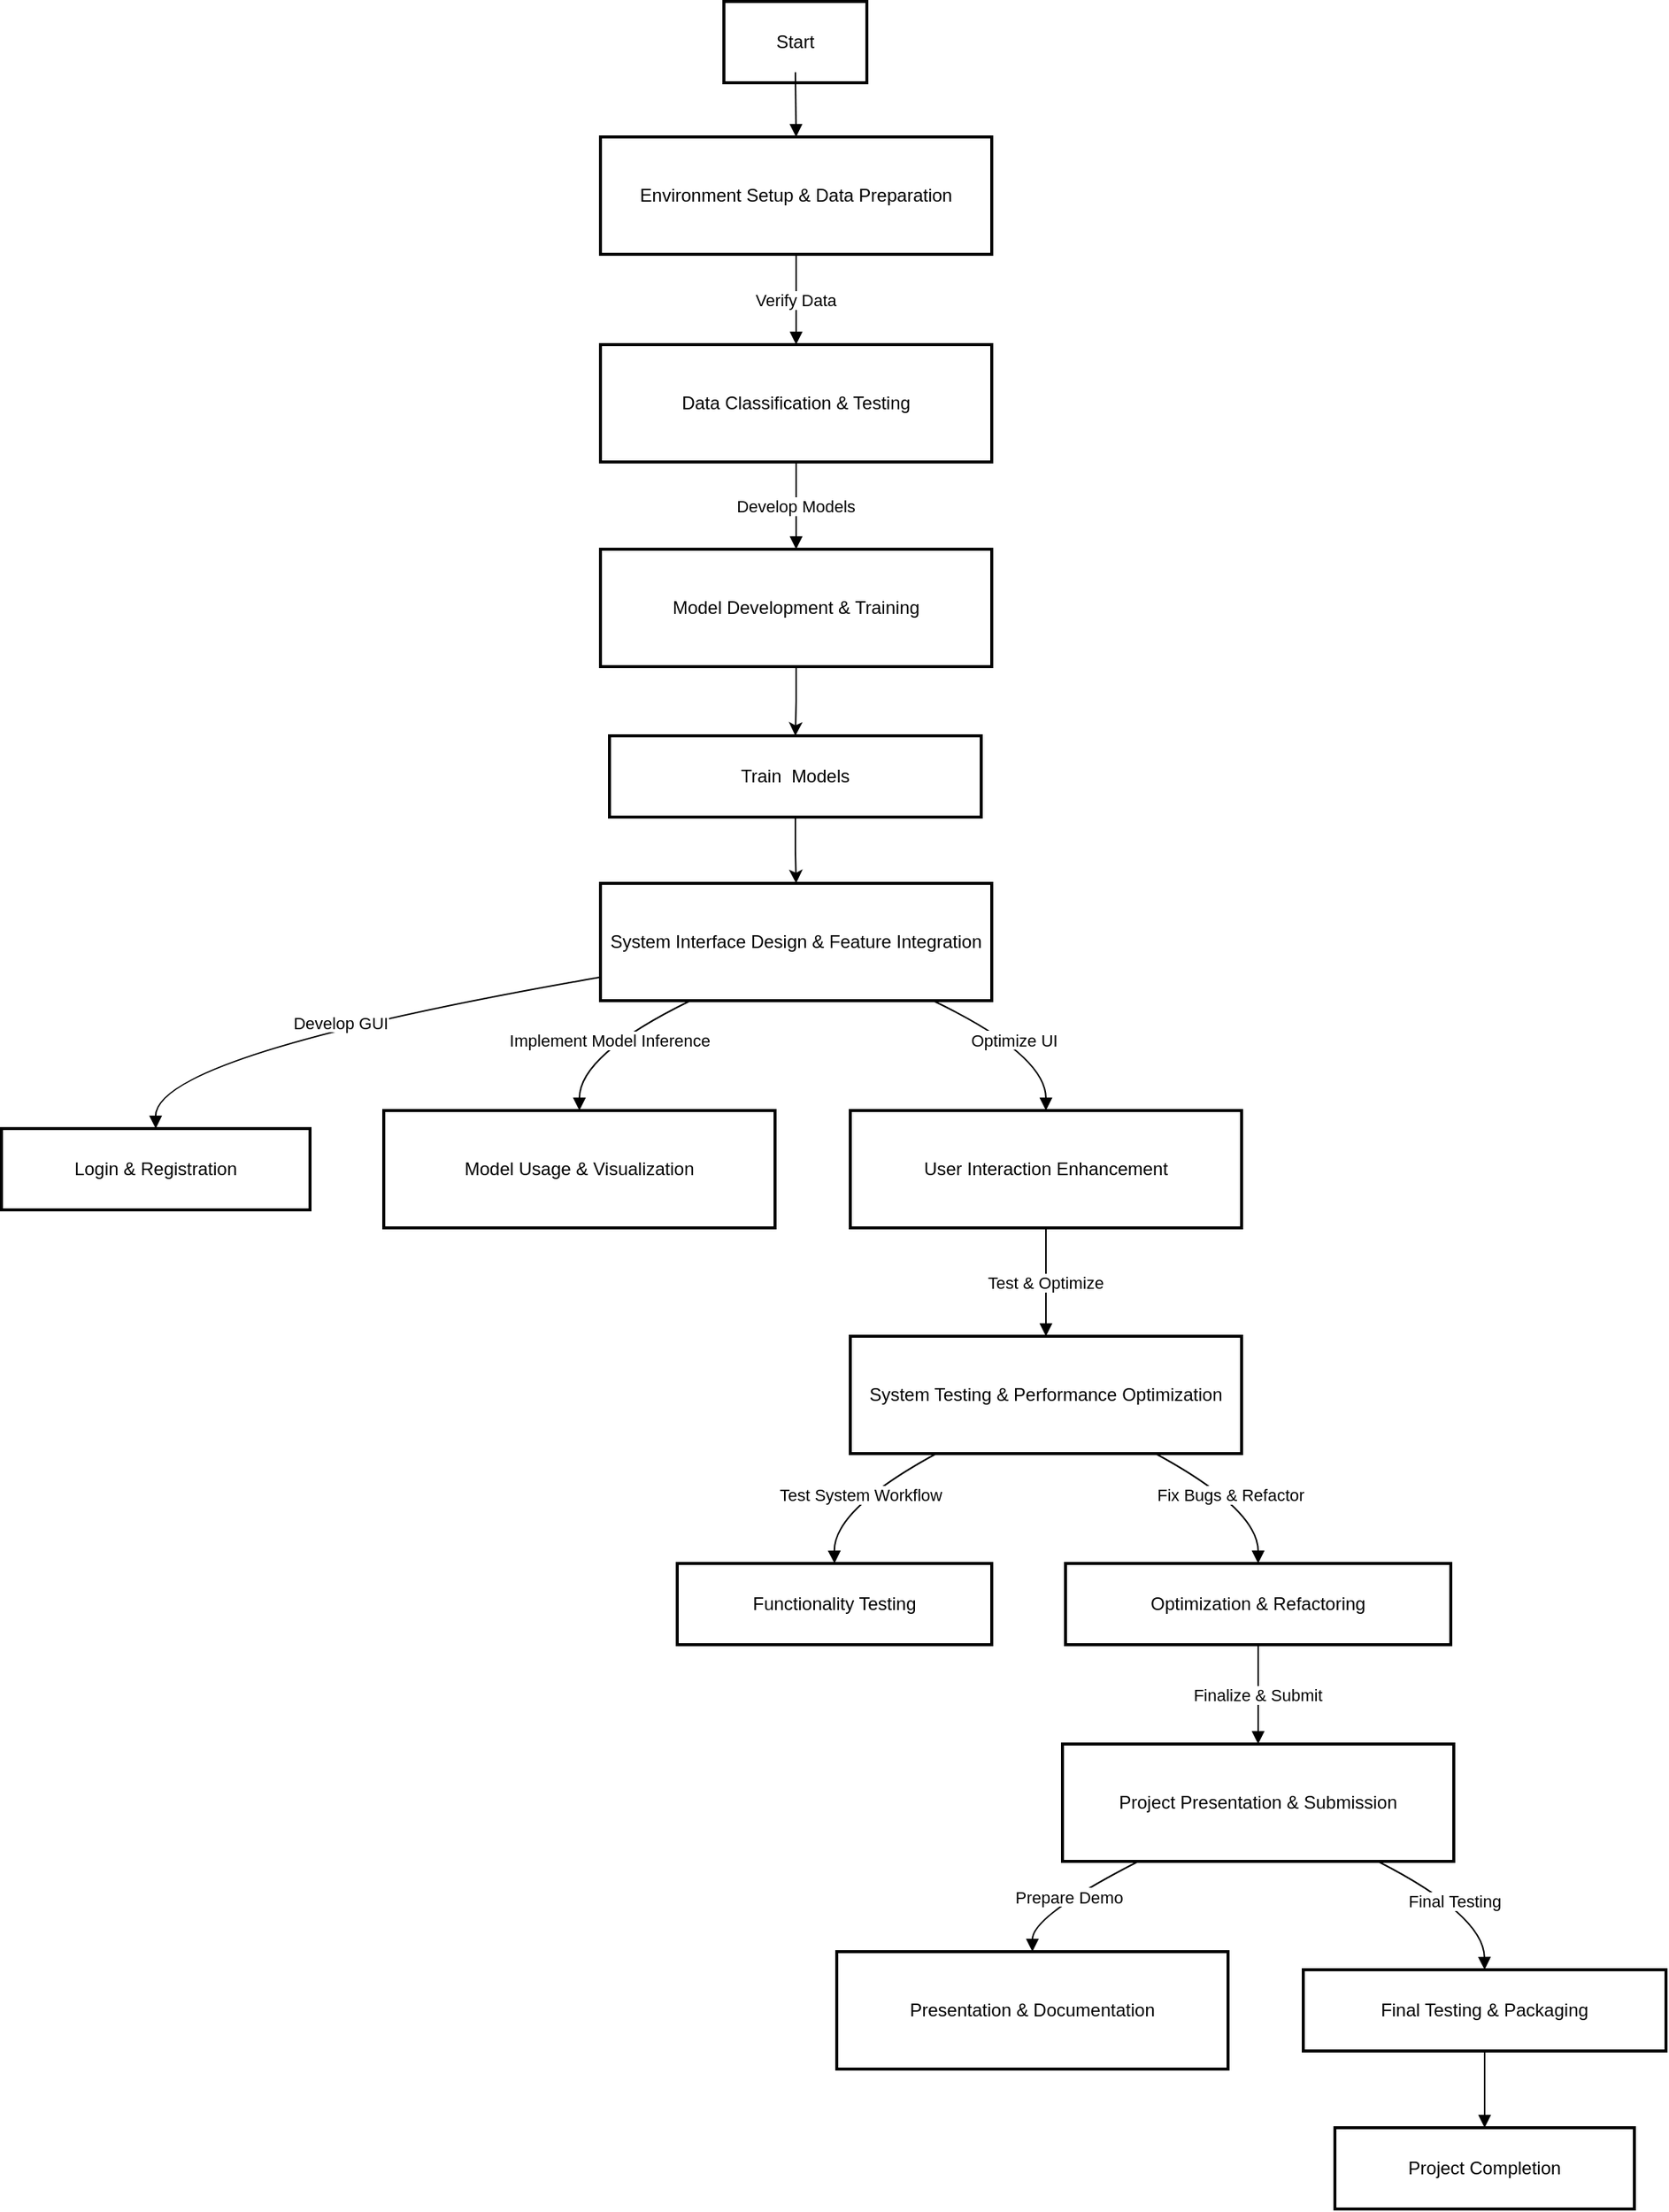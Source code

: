<mxfile version="26.0.10">
  <diagram name="Page-1" id="aKfclMctbVHLOKzeMkFa">
    <mxGraphModel dx="1221" dy="725" grid="1" gridSize="10" guides="1" tooltips="1" connect="1" arrows="1" fold="1" page="1" pageScale="1" pageWidth="827" pageHeight="1169" math="0" shadow="0">
      <root>
        <mxCell id="0" />
        <mxCell id="1" parent="0" />
        <mxCell id="ZOhtGi2v_lVNk_9IUTgG-25" value="Start" style="whiteSpace=wrap;strokeWidth=2;" vertex="1" parent="1">
          <mxGeometry x="624" y="387" width="95" height="54" as="geometry" />
        </mxCell>
        <mxCell id="ZOhtGi2v_lVNk_9IUTgG-26" value="Environment Setup &amp; Data Preparation" style="whiteSpace=wrap;strokeWidth=2;" vertex="1" parent="1">
          <mxGeometry x="542" y="477" width="260" height="78" as="geometry" />
        </mxCell>
        <mxCell id="ZOhtGi2v_lVNk_9IUTgG-27" value="Data Classification &amp; Testing" style="whiteSpace=wrap;strokeWidth=2;" vertex="1" parent="1">
          <mxGeometry x="542" y="615" width="260" height="78" as="geometry" />
        </mxCell>
        <mxCell id="ZOhtGi2v_lVNk_9IUTgG-60" value="" style="edgeStyle=orthogonalEdgeStyle;rounded=0;orthogonalLoop=1;jettySize=auto;html=1;" edge="1" parent="1" source="ZOhtGi2v_lVNk_9IUTgG-28" target="ZOhtGi2v_lVNk_9IUTgG-30">
          <mxGeometry relative="1" as="geometry" />
        </mxCell>
        <mxCell id="ZOhtGi2v_lVNk_9IUTgG-28" value="Model Development &amp; Training" style="whiteSpace=wrap;strokeWidth=2;" vertex="1" parent="1">
          <mxGeometry x="542" y="751" width="260" height="78" as="geometry" />
        </mxCell>
        <mxCell id="ZOhtGi2v_lVNk_9IUTgG-62" value="" style="edgeStyle=orthogonalEdgeStyle;rounded=0;orthogonalLoop=1;jettySize=auto;html=1;" edge="1" parent="1" source="ZOhtGi2v_lVNk_9IUTgG-30" target="ZOhtGi2v_lVNk_9IUTgG-32">
          <mxGeometry relative="1" as="geometry" />
        </mxCell>
        <mxCell id="ZOhtGi2v_lVNk_9IUTgG-30" value="Train  Models" style="whiteSpace=wrap;strokeWidth=2;" vertex="1" parent="1">
          <mxGeometry x="548" y="875" width="247" height="54" as="geometry" />
        </mxCell>
        <mxCell id="ZOhtGi2v_lVNk_9IUTgG-32" value="System Interface Design &amp; Feature Integration" style="whiteSpace=wrap;strokeWidth=2;" vertex="1" parent="1">
          <mxGeometry x="542" y="973" width="260" height="78" as="geometry" />
        </mxCell>
        <mxCell id="ZOhtGi2v_lVNk_9IUTgG-33" value="Login &amp; Registration" style="whiteSpace=wrap;strokeWidth=2;" vertex="1" parent="1">
          <mxGeometry x="144" y="1136" width="205" height="54" as="geometry" />
        </mxCell>
        <mxCell id="ZOhtGi2v_lVNk_9IUTgG-34" value="Model Usage &amp; Visualization" style="whiteSpace=wrap;strokeWidth=2;" vertex="1" parent="1">
          <mxGeometry x="398" y="1124" width="260" height="78" as="geometry" />
        </mxCell>
        <mxCell id="ZOhtGi2v_lVNk_9IUTgG-35" value="User Interaction Enhancement" style="whiteSpace=wrap;strokeWidth=2;" vertex="1" parent="1">
          <mxGeometry x="708" y="1124" width="260" height="78" as="geometry" />
        </mxCell>
        <mxCell id="ZOhtGi2v_lVNk_9IUTgG-36" value="System Testing &amp; Performance Optimization" style="whiteSpace=wrap;strokeWidth=2;" vertex="1" parent="1">
          <mxGeometry x="708" y="1274" width="260" height="78" as="geometry" />
        </mxCell>
        <mxCell id="ZOhtGi2v_lVNk_9IUTgG-37" value="Functionality Testing" style="whiteSpace=wrap;strokeWidth=2;" vertex="1" parent="1">
          <mxGeometry x="593" y="1425" width="209" height="54" as="geometry" />
        </mxCell>
        <mxCell id="ZOhtGi2v_lVNk_9IUTgG-38" value="Optimization &amp; Refactoring" style="whiteSpace=wrap;strokeWidth=2;" vertex="1" parent="1">
          <mxGeometry x="851" y="1425" width="256" height="54" as="geometry" />
        </mxCell>
        <mxCell id="ZOhtGi2v_lVNk_9IUTgG-39" value="Project Presentation &amp; Submission" style="whiteSpace=wrap;strokeWidth=2;" vertex="1" parent="1">
          <mxGeometry x="849" y="1545" width="260" height="78" as="geometry" />
        </mxCell>
        <mxCell id="ZOhtGi2v_lVNk_9IUTgG-40" value="Presentation &amp; Documentation" style="whiteSpace=wrap;strokeWidth=2;" vertex="1" parent="1">
          <mxGeometry x="699" y="1683" width="260" height="78" as="geometry" />
        </mxCell>
        <mxCell id="ZOhtGi2v_lVNk_9IUTgG-41" value="Final Testing &amp; Packaging" style="whiteSpace=wrap;strokeWidth=2;" vertex="1" parent="1">
          <mxGeometry x="1009" y="1695" width="241" height="54" as="geometry" />
        </mxCell>
        <mxCell id="ZOhtGi2v_lVNk_9IUTgG-42" value="Project Completion" style="whiteSpace=wrap;strokeWidth=2;" vertex="1" parent="1">
          <mxGeometry x="1030" y="1800" width="199" height="54" as="geometry" />
        </mxCell>
        <mxCell id="ZOhtGi2v_lVNk_9IUTgG-43" value="" style="curved=1;startArrow=none;endArrow=block;exitX=0.5;exitY=1;entryX=0.5;entryY=0;rounded=0;" edge="1" parent="1" target="ZOhtGi2v_lVNk_9IUTgG-26">
          <mxGeometry relative="1" as="geometry">
            <Array as="points" />
            <mxPoint x="671.5" y="434" as="sourcePoint" />
          </mxGeometry>
        </mxCell>
        <mxCell id="ZOhtGi2v_lVNk_9IUTgG-44" value="Verify Data" style="curved=1;startArrow=none;endArrow=block;exitX=0.5;exitY=1;entryX=0.5;entryY=0;rounded=0;" edge="1" parent="1" source="ZOhtGi2v_lVNk_9IUTgG-26" target="ZOhtGi2v_lVNk_9IUTgG-27">
          <mxGeometry relative="1" as="geometry">
            <Array as="points" />
          </mxGeometry>
        </mxCell>
        <mxCell id="ZOhtGi2v_lVNk_9IUTgG-45" value="Develop Models" style="curved=1;startArrow=none;endArrow=block;exitX=0.5;exitY=1;entryX=0.5;entryY=0;rounded=0;" edge="1" parent="1" source="ZOhtGi2v_lVNk_9IUTgG-27" target="ZOhtGi2v_lVNk_9IUTgG-28">
          <mxGeometry relative="1" as="geometry">
            <Array as="points" />
          </mxGeometry>
        </mxCell>
        <mxCell id="ZOhtGi2v_lVNk_9IUTgG-50" value="Develop GUI" style="curved=1;startArrow=none;endArrow=block;exitX=0;exitY=0.8;entryX=0.5;entryY=-0.01;rounded=0;" edge="1" parent="1" source="ZOhtGi2v_lVNk_9IUTgG-32" target="ZOhtGi2v_lVNk_9IUTgG-33">
          <mxGeometry x="0.001" relative="1" as="geometry">
            <Array as="points">
              <mxPoint x="246" y="1087" />
            </Array>
            <mxPoint as="offset" />
          </mxGeometry>
        </mxCell>
        <mxCell id="ZOhtGi2v_lVNk_9IUTgG-51" value="Implement Model Inference" style="curved=1;startArrow=none;endArrow=block;exitX=0.23;exitY=1;entryX=0.5;entryY=-0.01;rounded=0;" edge="1" parent="1" source="ZOhtGi2v_lVNk_9IUTgG-32" target="ZOhtGi2v_lVNk_9IUTgG-34">
          <mxGeometry relative="1" as="geometry">
            <Array as="points">
              <mxPoint x="528" y="1087" />
            </Array>
          </mxGeometry>
        </mxCell>
        <mxCell id="ZOhtGi2v_lVNk_9IUTgG-52" value="Optimize UI" style="curved=1;startArrow=none;endArrow=block;exitX=0.85;exitY=1;entryX=0.5;entryY=-0.01;rounded=0;" edge="1" parent="1" source="ZOhtGi2v_lVNk_9IUTgG-32" target="ZOhtGi2v_lVNk_9IUTgG-35">
          <mxGeometry relative="1" as="geometry">
            <Array as="points">
              <mxPoint x="838" y="1087" />
            </Array>
          </mxGeometry>
        </mxCell>
        <mxCell id="ZOhtGi2v_lVNk_9IUTgG-53" value="Test &amp; Optimize" style="curved=1;startArrow=none;endArrow=block;exitX=0.5;exitY=0.99;entryX=0.5;entryY=0;rounded=0;" edge="1" parent="1" source="ZOhtGi2v_lVNk_9IUTgG-35" target="ZOhtGi2v_lVNk_9IUTgG-36">
          <mxGeometry relative="1" as="geometry">
            <Array as="points" />
          </mxGeometry>
        </mxCell>
        <mxCell id="ZOhtGi2v_lVNk_9IUTgG-54" value="Test System Workflow" style="curved=1;startArrow=none;endArrow=block;exitX=0.22;exitY=1;entryX=0.5;entryY=0;rounded=0;" edge="1" parent="1" source="ZOhtGi2v_lVNk_9IUTgG-36" target="ZOhtGi2v_lVNk_9IUTgG-37">
          <mxGeometry relative="1" as="geometry">
            <Array as="points">
              <mxPoint x="697" y="1389" />
            </Array>
          </mxGeometry>
        </mxCell>
        <mxCell id="ZOhtGi2v_lVNk_9IUTgG-55" value="Fix Bugs &amp; Refactor" style="curved=1;startArrow=none;endArrow=block;exitX=0.78;exitY=1;entryX=0.5;entryY=0;rounded=0;" edge="1" parent="1" source="ZOhtGi2v_lVNk_9IUTgG-36" target="ZOhtGi2v_lVNk_9IUTgG-38">
          <mxGeometry relative="1" as="geometry">
            <Array as="points">
              <mxPoint x="979" y="1389" />
            </Array>
          </mxGeometry>
        </mxCell>
        <mxCell id="ZOhtGi2v_lVNk_9IUTgG-56" value="Finalize &amp; Submit" style="curved=1;startArrow=none;endArrow=block;exitX=0.5;exitY=1;entryX=0.5;entryY=-0.01;rounded=0;" edge="1" parent="1" source="ZOhtGi2v_lVNk_9IUTgG-38" target="ZOhtGi2v_lVNk_9IUTgG-39">
          <mxGeometry relative="1" as="geometry">
            <Array as="points" />
          </mxGeometry>
        </mxCell>
        <mxCell id="ZOhtGi2v_lVNk_9IUTgG-57" value="Prepare Demo" style="curved=1;startArrow=none;endArrow=block;exitX=0.2;exitY=0.99;entryX=0.5;entryY=0;rounded=0;" edge="1" parent="1" source="ZOhtGi2v_lVNk_9IUTgG-39" target="ZOhtGi2v_lVNk_9IUTgG-40">
          <mxGeometry relative="1" as="geometry">
            <Array as="points">
              <mxPoint x="829" y="1659" />
            </Array>
          </mxGeometry>
        </mxCell>
        <mxCell id="ZOhtGi2v_lVNk_9IUTgG-58" value="Final Testing" style="curved=1;startArrow=none;endArrow=block;exitX=0.8;exitY=0.99;entryX=0.5;entryY=0;rounded=0;" edge="1" parent="1" source="ZOhtGi2v_lVNk_9IUTgG-39" target="ZOhtGi2v_lVNk_9IUTgG-41">
          <mxGeometry relative="1" as="geometry">
            <Array as="points">
              <mxPoint x="1129" y="1659" />
            </Array>
          </mxGeometry>
        </mxCell>
        <mxCell id="ZOhtGi2v_lVNk_9IUTgG-59" value="" style="curved=1;startArrow=none;endArrow=block;exitX=0.5;exitY=1;entryX=0.5;entryY=0;rounded=0;" edge="1" parent="1" source="ZOhtGi2v_lVNk_9IUTgG-41" target="ZOhtGi2v_lVNk_9IUTgG-42">
          <mxGeometry relative="1" as="geometry">
            <Array as="points" />
          </mxGeometry>
        </mxCell>
      </root>
    </mxGraphModel>
  </diagram>
</mxfile>
